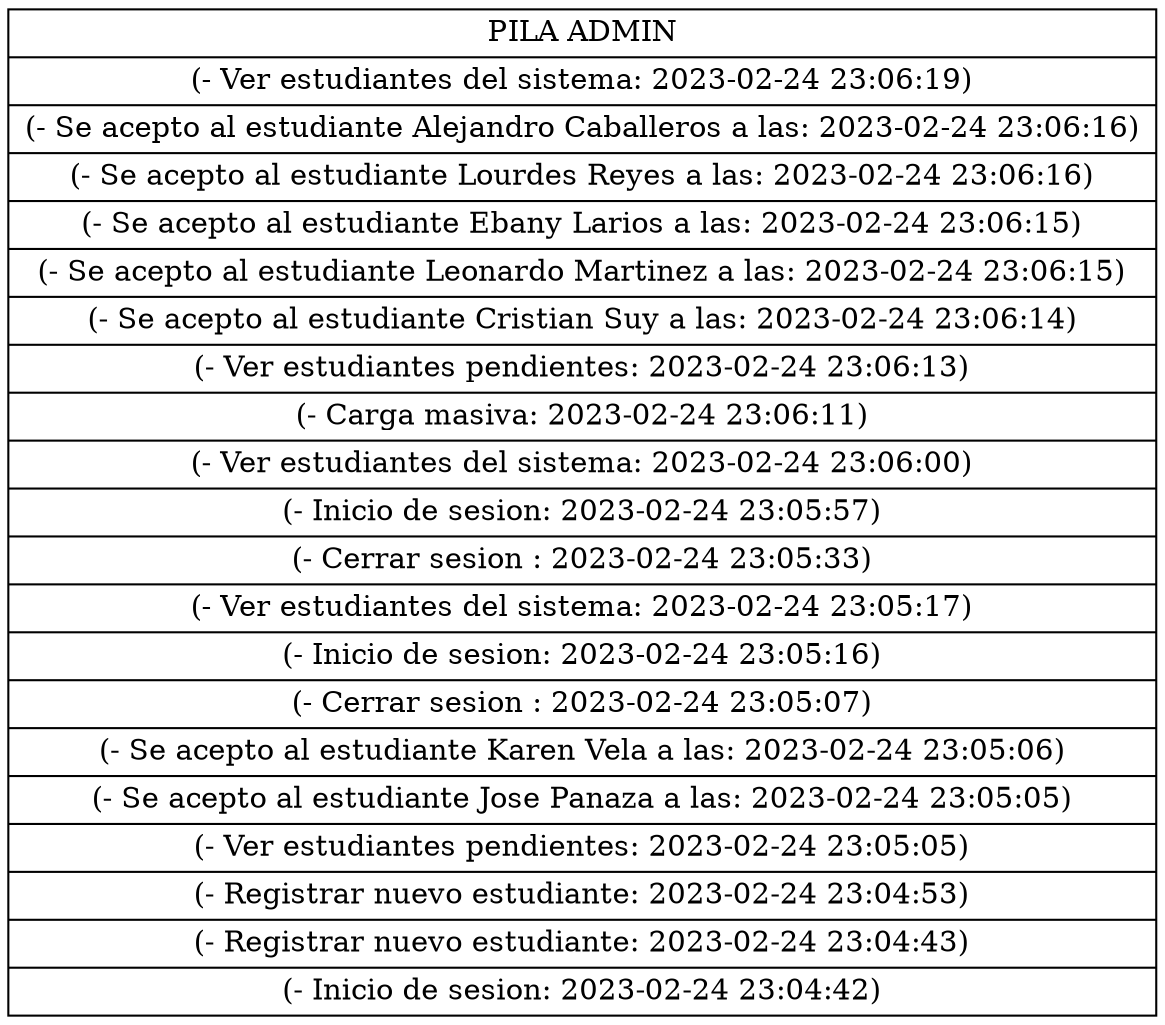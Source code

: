 digraph pila{
rankdir=LR;
node[shape = record]nodo0 [label="PILA ADMIN|(- Ver estudiantes del sistema: 2023-02-24 23:06:19)|(- Se acepto al estudiante Alejandro  Caballeros a las: 2023-02-24 23:06:16)|(- Se acepto al estudiante Lourdes  Reyes a las: 2023-02-24 23:06:16)|(- Se acepto al estudiante Ebany  Larios a las: 2023-02-24 23:06:15)|(- Se acepto al estudiante Leonardo  Martinez a las: 2023-02-24 23:06:15)|(- Se acepto al estudiante Cristian  Suy a las: 2023-02-24 23:06:14)|(- Ver estudiantes pendientes: 2023-02-24 23:06:13)|(- Carga masiva: 2023-02-24 23:06:11)|(- Ver estudiantes del sistema: 2023-02-24 23:06:00)|(- Inicio de sesion: 2023-02-24 23:05:57)|(- Cerrar sesion : 2023-02-24 23:05:33)|(- Ver estudiantes del sistema: 2023-02-24 23:05:17)|(- Inicio de sesion: 2023-02-24 23:05:16)|(- Cerrar sesion : 2023-02-24 23:05:07)|(- Se acepto al estudiante Karen Vela a las: 2023-02-24 23:05:06)|(- Se acepto al estudiante Jose Panaza a las: 2023-02-24 23:05:05)|(- Ver estudiantes pendientes: 2023-02-24 23:05:05)|(- Registrar nuevo estudiante: 2023-02-24 23:04:53)|(- Registrar nuevo estudiante: 2023-02-24 23:04:43)|(- Inicio de sesion: 2023-02-24 23:04:42)"]; 
}